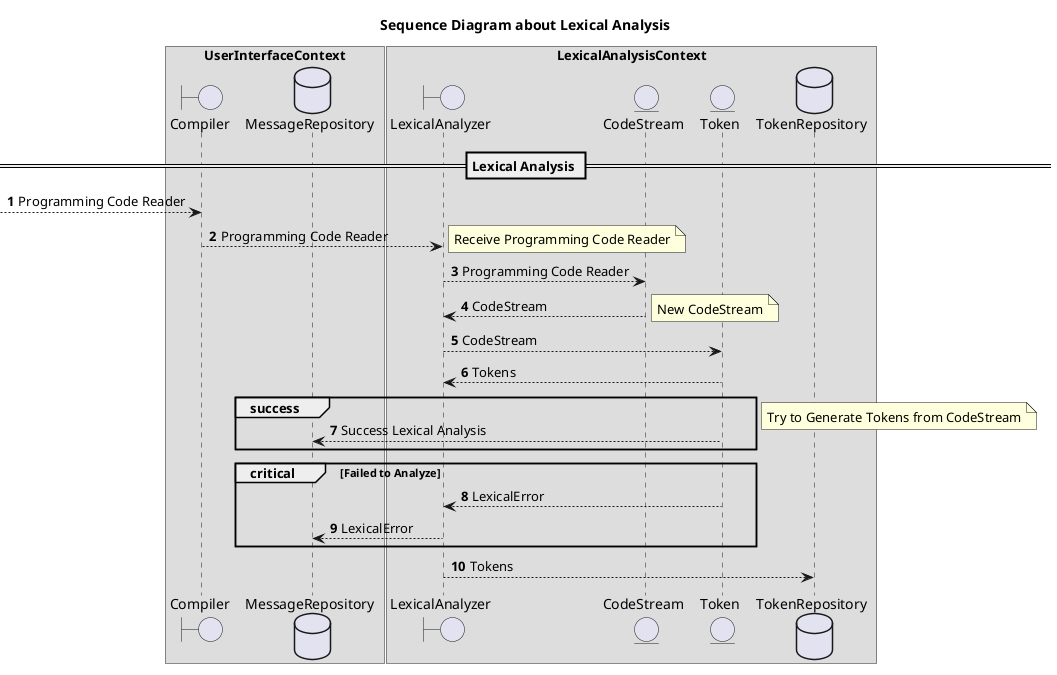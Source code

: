 @startuml
title Sequence Diagram about Lexical Analysis
autonumber

boundary Compiler
database MessageRepository

boundary LexicalAnalyzer
entity Token
entity CodeStream
database TokenRepository

box UserInterfaceContext
    participant Compiler
    participant MessageRepository
end box

box LexicalAnalysisContext
    participant LexicalAnalyzer
    participant CodeStream
    participant Token
    participant TokenRepository
end box

== Lexical Analysis ==
--> Compiler: Programming Code Reader
Compiler --> LexicalAnalyzer: Programming Code Reader
note right: Receive Programming Code Reader
LexicalAnalyzer --> CodeStream: Programming Code Reader
LexicalAnalyzer <-- CodeStream: CodeStream
note right: New CodeStream
LexicalAnalyzer --> Token: CodeStream
LexicalAnalyzer <-- Token: Tokens
group success
Token --> MessageRepository: Success Lexical Analysis
end
note right: Try to Generate Tokens from CodeStream
critical Failed to Analyze
Token --> LexicalAnalyzer: LexicalError
LexicalAnalyzer --> MessageRepository: LexicalError
end
LexicalAnalyzer --> TokenRepository: Tokens

@enduml
